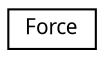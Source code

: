 digraph G
{
  edge [fontname="FreeSans.ttf",fontsize="10",labelfontname="FreeSans.ttf",labelfontsize="10"];
  node [fontname="FreeSans.ttf",fontsize="10",shape=record];
  rankdir=LR;
  Node1 [label="Force",height=0.2,width=0.4,color="black", fillcolor="white", style="filled",URL="$class_force.html"];
}
